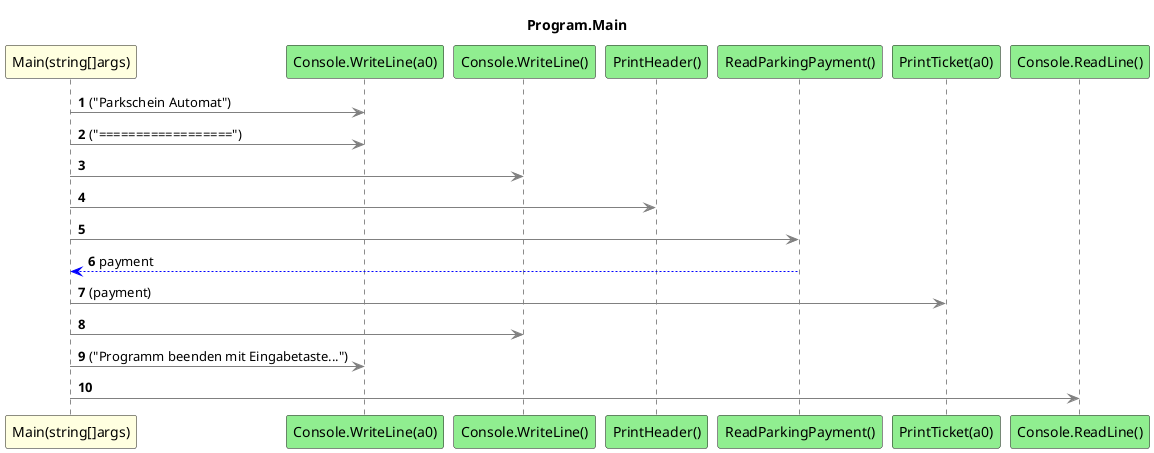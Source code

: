 @startuml Program.Main
title Program.Main
participant "Main(string[]args)" as Main_p0 #LightYellow
participant "Console.WriteLine(a0)" as Console_WriteLine_a0 #LightGreen
participant "Console.WriteLine()" as Console_WriteLine #LightGreen
participant "PrintHeader()" as PrintHeader #LightGreen
participant "ReadParkingPayment()" as ReadParkingPayment #LightGreen
participant "PrintTicket(a0)" as PrintTicket_a0 #LightGreen
participant "Console.ReadLine()" as Console_ReadLine #LightGreen
autonumber
Main_p0 -[#grey]> Console_WriteLine_a0 : ("Parkschein Automat")
Main_p0 -[#grey]> Console_WriteLine_a0 : ("==================")
Main_p0 -[#grey]> Console_WriteLine
Main_p0 -[#grey]> PrintHeader
Main_p0 -[#grey]> ReadParkingPayment
ReadParkingPayment -[#blue]-> Main_p0 : payment
Main_p0 -[#grey]> PrintTicket_a0 : (payment)
Main_p0 -[#grey]> Console_WriteLine
Main_p0 -[#grey]> Console_WriteLine_a0 : ("Programm beenden mit Eingabetaste...")
Main_p0 -[#grey]> Console_ReadLine
@enduml
